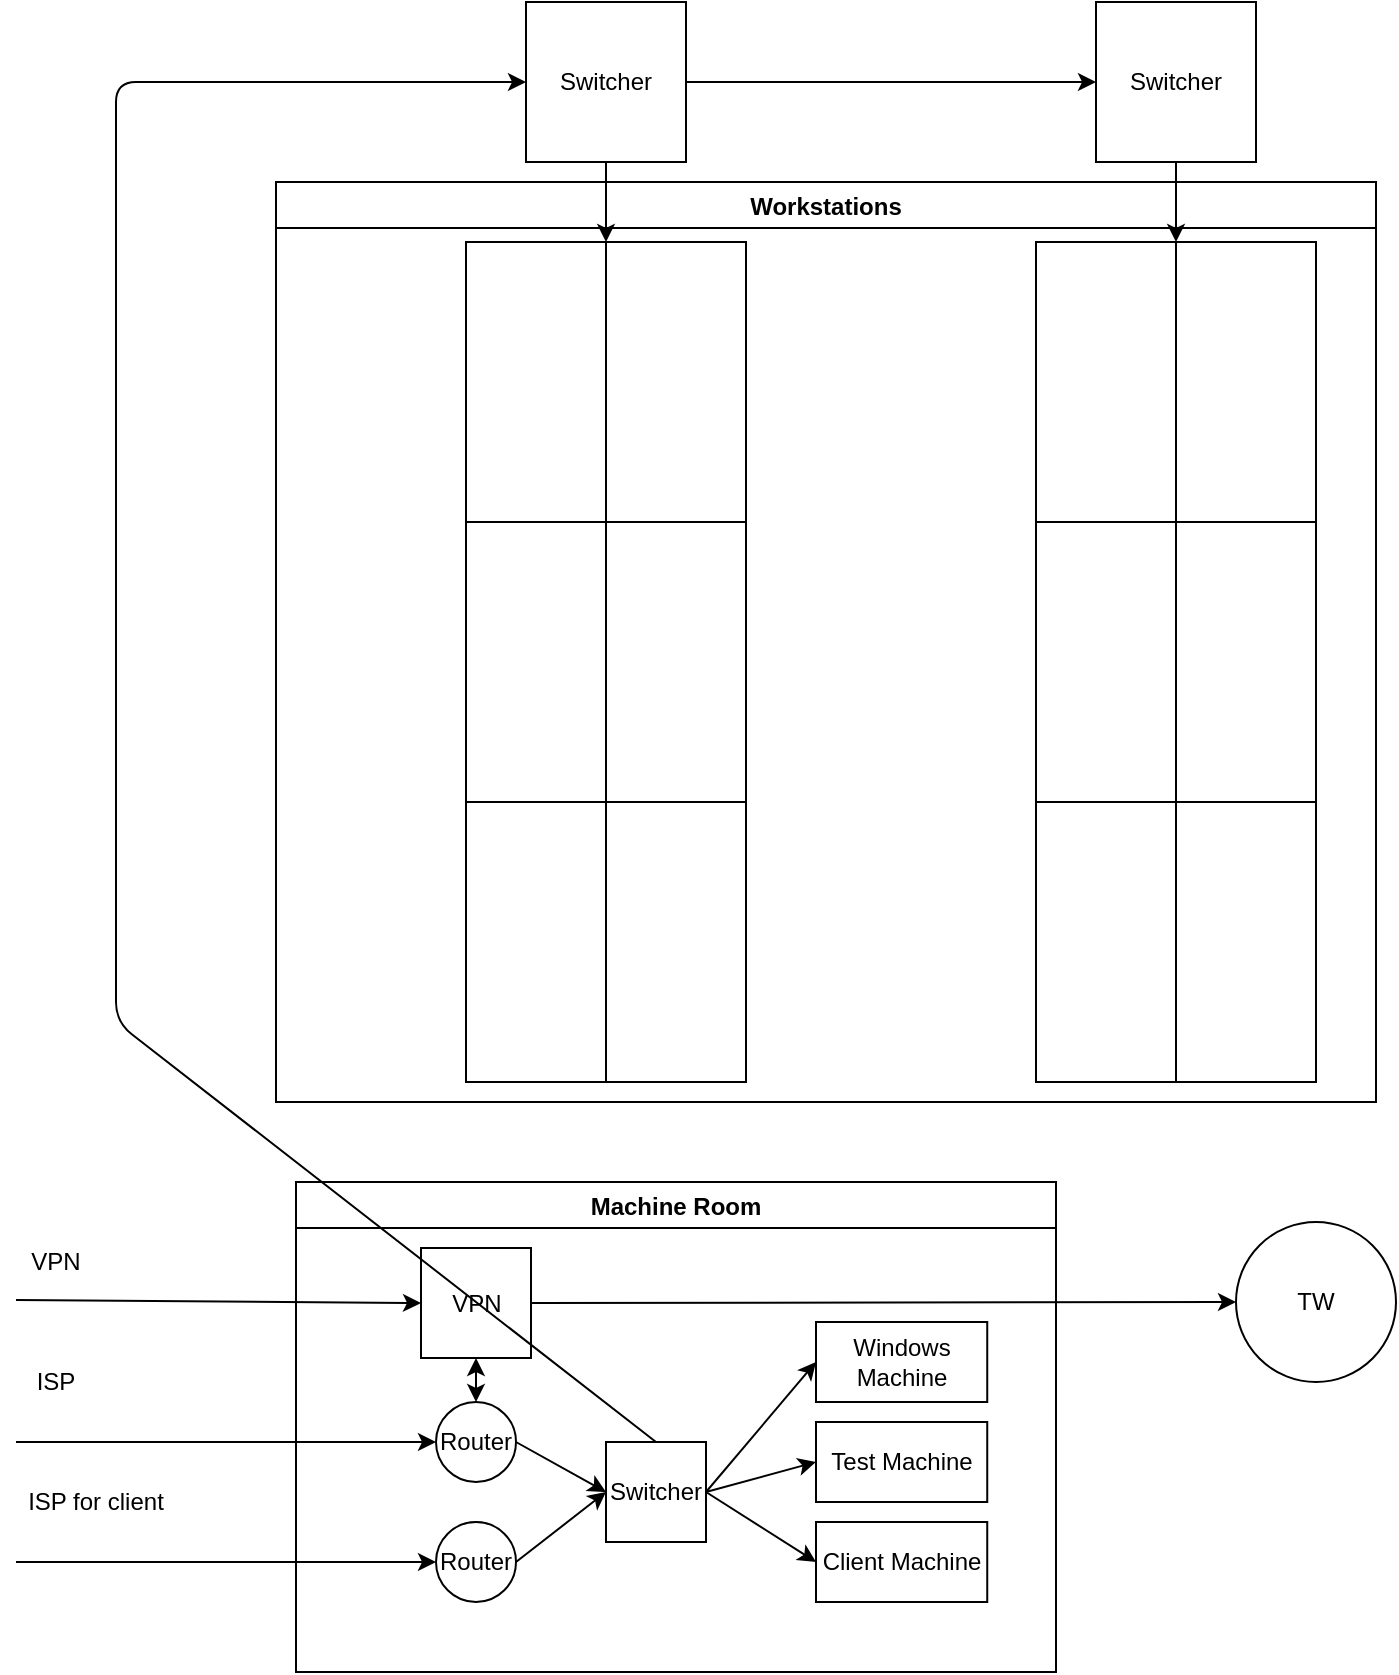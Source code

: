 <mxfile version="15.5.4" type="github">
  <diagram id="TJQ-aWq89Qt14-ivVz_O" name="Page-1">
    <mxGraphModel dx="1550" dy="1932" grid="1" gridSize="10" guides="1" tooltips="1" connect="1" arrows="1" fold="1" page="1" pageScale="1" pageWidth="850" pageHeight="1100" math="0" shadow="0">
      <root>
        <mxCell id="0" />
        <mxCell id="1" parent="0" />
        <mxCell id="46cTz2ecHtl4ewSGdEip-2" value="Machine Room" style="swimlane;fillColor=#FFFFFF;" parent="1" vertex="1">
          <mxGeometry x="270" y="490" width="380" height="245" as="geometry" />
        </mxCell>
        <mxCell id="46cTz2ecHtl4ewSGdEip-11" value="Router" style="ellipse;whiteSpace=wrap;html=1;aspect=fixed;fillColor=#FFFFFF;" parent="46cTz2ecHtl4ewSGdEip-2" vertex="1">
          <mxGeometry x="70" y="170" width="40" height="40" as="geometry" />
        </mxCell>
        <mxCell id="46cTz2ecHtl4ewSGdEip-10" value="Router" style="ellipse;whiteSpace=wrap;html=1;aspect=fixed;fillColor=#FFFFFF;" parent="46cTz2ecHtl4ewSGdEip-2" vertex="1">
          <mxGeometry x="70" y="110" width="40" height="40" as="geometry" />
        </mxCell>
        <mxCell id="46cTz2ecHtl4ewSGdEip-14" value="Client Machine" style="rounded=0;whiteSpace=wrap;html=1;fillColor=#FFFFFF;" parent="46cTz2ecHtl4ewSGdEip-2" vertex="1">
          <mxGeometry x="260" y="170" width="85.62" height="40" as="geometry" />
        </mxCell>
        <mxCell id="46cTz2ecHtl4ewSGdEip-18" value="Windows Machine" style="rounded=0;whiteSpace=wrap;html=1;fillColor=#FFFFFF;" parent="46cTz2ecHtl4ewSGdEip-2" vertex="1">
          <mxGeometry x="260" y="70" width="85.62" height="40" as="geometry" />
        </mxCell>
        <mxCell id="46cTz2ecHtl4ewSGdEip-20" value="Test Machine" style="rounded=0;whiteSpace=wrap;html=1;fillColor=#FFFFFF;" parent="46cTz2ecHtl4ewSGdEip-2" vertex="1">
          <mxGeometry x="260" y="120" width="85.62" height="40" as="geometry" />
        </mxCell>
        <mxCell id="46cTz2ecHtl4ewSGdEip-37" value="VPN" style="whiteSpace=wrap;html=1;aspect=fixed;fillColor=#FFFFFF;" parent="46cTz2ecHtl4ewSGdEip-2" vertex="1">
          <mxGeometry x="62.5" y="33" width="55" height="55" as="geometry" />
        </mxCell>
        <mxCell id="n-yScjCMFiC2pbTu2sma-21" value="" style="endArrow=classic;startArrow=classic;html=1;rounded=0;exitX=0.5;exitY=0;exitDx=0;exitDy=0;entryX=0.5;entryY=1;entryDx=0;entryDy=0;" edge="1" parent="46cTz2ecHtl4ewSGdEip-2" source="46cTz2ecHtl4ewSGdEip-10" target="46cTz2ecHtl4ewSGdEip-37">
          <mxGeometry width="50" height="50" relative="1" as="geometry">
            <mxPoint x="130" y="-110" as="sourcePoint" />
            <mxPoint x="180" y="-160" as="targetPoint" />
          </mxGeometry>
        </mxCell>
        <mxCell id="n-yScjCMFiC2pbTu2sma-23" value="Switcher" style="whiteSpace=wrap;html=1;aspect=fixed;fillColor=#FFFFFF;" vertex="1" parent="46cTz2ecHtl4ewSGdEip-2">
          <mxGeometry x="155" y="130" width="50" height="50" as="geometry" />
        </mxCell>
        <mxCell id="n-yScjCMFiC2pbTu2sma-24" value="" style="endArrow=classic;html=1;rounded=0;exitX=1;exitY=0.5;exitDx=0;exitDy=0;entryX=0;entryY=0.5;entryDx=0;entryDy=0;" edge="1" parent="46cTz2ecHtl4ewSGdEip-2" source="46cTz2ecHtl4ewSGdEip-10" target="n-yScjCMFiC2pbTu2sma-23">
          <mxGeometry width="50" height="50" relative="1" as="geometry">
            <mxPoint x="130" y="-130" as="sourcePoint" />
            <mxPoint x="180" y="-180" as="targetPoint" />
          </mxGeometry>
        </mxCell>
        <mxCell id="n-yScjCMFiC2pbTu2sma-25" value="" style="endArrow=classic;html=1;rounded=0;exitX=1;exitY=0.5;exitDx=0;exitDy=0;entryX=0;entryY=0.5;entryDx=0;entryDy=0;" edge="1" parent="46cTz2ecHtl4ewSGdEip-2" source="46cTz2ecHtl4ewSGdEip-11" target="n-yScjCMFiC2pbTu2sma-23">
          <mxGeometry width="50" height="50" relative="1" as="geometry">
            <mxPoint x="130" y="-130" as="sourcePoint" />
            <mxPoint x="180" y="-180" as="targetPoint" />
          </mxGeometry>
        </mxCell>
        <mxCell id="n-yScjCMFiC2pbTu2sma-26" value="" style="endArrow=classic;html=1;rounded=0;exitX=1;exitY=0.5;exitDx=0;exitDy=0;entryX=0;entryY=0.5;entryDx=0;entryDy=0;" edge="1" parent="46cTz2ecHtl4ewSGdEip-2" source="n-yScjCMFiC2pbTu2sma-23" target="46cTz2ecHtl4ewSGdEip-18">
          <mxGeometry width="50" height="50" relative="1" as="geometry">
            <mxPoint x="130" y="-130" as="sourcePoint" />
            <mxPoint x="180" y="-180" as="targetPoint" />
          </mxGeometry>
        </mxCell>
        <mxCell id="n-yScjCMFiC2pbTu2sma-27" value="" style="endArrow=classic;html=1;rounded=0;exitX=1;exitY=0.5;exitDx=0;exitDy=0;entryX=0;entryY=0.5;entryDx=0;entryDy=0;" edge="1" parent="46cTz2ecHtl4ewSGdEip-2" source="n-yScjCMFiC2pbTu2sma-23" target="46cTz2ecHtl4ewSGdEip-20">
          <mxGeometry width="50" height="50" relative="1" as="geometry">
            <mxPoint x="130" y="-130" as="sourcePoint" />
            <mxPoint x="180" y="-180" as="targetPoint" />
          </mxGeometry>
        </mxCell>
        <mxCell id="n-yScjCMFiC2pbTu2sma-28" value="" style="endArrow=classic;html=1;rounded=0;exitX=1;exitY=0.5;exitDx=0;exitDy=0;entryX=0;entryY=0.5;entryDx=0;entryDy=0;" edge="1" parent="46cTz2ecHtl4ewSGdEip-2" source="n-yScjCMFiC2pbTu2sma-23" target="46cTz2ecHtl4ewSGdEip-14">
          <mxGeometry width="50" height="50" relative="1" as="geometry">
            <mxPoint x="130" y="-130" as="sourcePoint" />
            <mxPoint x="180" y="-180" as="targetPoint" />
          </mxGeometry>
        </mxCell>
        <mxCell id="46cTz2ecHtl4ewSGdEip-3" value="" style="endArrow=classic;html=1;entryX=0;entryY=0.5;entryDx=0;entryDy=0;" parent="1" target="46cTz2ecHtl4ewSGdEip-10" edge="1">
          <mxGeometry width="50" height="50" relative="1" as="geometry">
            <mxPoint x="130" y="620" as="sourcePoint" />
            <mxPoint x="340" y="610" as="targetPoint" />
          </mxGeometry>
        </mxCell>
        <mxCell id="46cTz2ecHtl4ewSGdEip-4" value="" style="endArrow=classic;html=1;entryX=0;entryY=0.5;entryDx=0;entryDy=0;" parent="1" edge="1" target="46cTz2ecHtl4ewSGdEip-11">
          <mxGeometry width="50" height="50" relative="1" as="geometry">
            <mxPoint x="130" y="680" as="sourcePoint" />
            <mxPoint x="340" y="670" as="targetPoint" />
          </mxGeometry>
        </mxCell>
        <mxCell id="46cTz2ecHtl4ewSGdEip-5" value="ISP" style="text;html=1;strokeColor=none;fillColor=none;align=center;verticalAlign=middle;whiteSpace=wrap;rounded=0;" parent="1" vertex="1">
          <mxGeometry x="130" y="580" width="40" height="20" as="geometry" />
        </mxCell>
        <mxCell id="46cTz2ecHtl4ewSGdEip-6" value="ISP for client" style="text;html=1;strokeColor=none;fillColor=none;align=center;verticalAlign=middle;whiteSpace=wrap;rounded=0;" parent="1" vertex="1">
          <mxGeometry x="130" y="640" width="80" height="20" as="geometry" />
        </mxCell>
        <mxCell id="46cTz2ecHtl4ewSGdEip-7" value="" style="endArrow=classic;html=1;entryX=0;entryY=0.5;entryDx=0;entryDy=0;" parent="1" target="46cTz2ecHtl4ewSGdEip-37" edge="1">
          <mxGeometry width="50" height="50" relative="1" as="geometry">
            <mxPoint x="130" y="549" as="sourcePoint" />
            <mxPoint x="340" y="549" as="targetPoint" />
          </mxGeometry>
        </mxCell>
        <mxCell id="46cTz2ecHtl4ewSGdEip-8" value="VPN" style="text;html=1;strokeColor=none;fillColor=none;align=center;verticalAlign=middle;whiteSpace=wrap;rounded=0;" parent="1" vertex="1">
          <mxGeometry x="130" y="520" width="40" height="20" as="geometry" />
        </mxCell>
        <mxCell id="46cTz2ecHtl4ewSGdEip-21" value="Switcher" style="whiteSpace=wrap;html=1;aspect=fixed;fillColor=#FFFFFF;" parent="1" vertex="1">
          <mxGeometry x="385" y="-100" width="80" height="80" as="geometry" />
        </mxCell>
        <mxCell id="46cTz2ecHtl4ewSGdEip-22" value="" style="endArrow=classic;html=1;exitX=0.5;exitY=0;exitDx=0;exitDy=0;entryX=0;entryY=0.5;entryDx=0;entryDy=0;" parent="1" source="n-yScjCMFiC2pbTu2sma-23" target="46cTz2ecHtl4ewSGdEip-21" edge="1">
          <mxGeometry width="50" height="50" relative="1" as="geometry">
            <mxPoint x="400" y="440" as="sourcePoint" />
            <mxPoint x="450" y="390" as="targetPoint" />
            <Array as="points">
              <mxPoint x="180" y="410" />
              <mxPoint x="180" y="-60" />
            </Array>
          </mxGeometry>
        </mxCell>
        <mxCell id="46cTz2ecHtl4ewSGdEip-24" value="" style="rounded=0;whiteSpace=wrap;html=1;fillColor=#FFFFFF;" parent="1" vertex="1">
          <mxGeometry x="640" y="20" width="70" height="140" as="geometry" />
        </mxCell>
        <mxCell id="46cTz2ecHtl4ewSGdEip-25" value="" style="rounded=0;whiteSpace=wrap;html=1;fillColor=#FFFFFF;" parent="1" vertex="1">
          <mxGeometry x="710" y="20" width="70" height="140" as="geometry" />
        </mxCell>
        <mxCell id="46cTz2ecHtl4ewSGdEip-26" value="" style="rounded=0;whiteSpace=wrap;html=1;fillColor=#FFFFFF;" parent="1" vertex="1">
          <mxGeometry x="640" y="160" width="70" height="140" as="geometry" />
        </mxCell>
        <mxCell id="46cTz2ecHtl4ewSGdEip-27" value="" style="rounded=0;whiteSpace=wrap;html=1;fillColor=#FFFFFF;" parent="1" vertex="1">
          <mxGeometry x="710" y="160" width="70" height="140" as="geometry" />
        </mxCell>
        <mxCell id="46cTz2ecHtl4ewSGdEip-28" value="" style="rounded=0;whiteSpace=wrap;html=1;fillColor=#FFFFFF;" parent="1" vertex="1">
          <mxGeometry x="640" y="300" width="70" height="140" as="geometry" />
        </mxCell>
        <mxCell id="46cTz2ecHtl4ewSGdEip-29" value="" style="rounded=0;whiteSpace=wrap;html=1;fillColor=#FFFFFF;" parent="1" vertex="1">
          <mxGeometry x="710" y="300" width="70" height="140" as="geometry" />
        </mxCell>
        <mxCell id="n-yScjCMFiC2pbTu2sma-10" value="" style="edgeStyle=orthogonalEdgeStyle;rounded=0;orthogonalLoop=1;jettySize=auto;html=1;" edge="1" parent="1" source="46cTz2ecHtl4ewSGdEip-33">
          <mxGeometry relative="1" as="geometry">
            <mxPoint x="340" y="205" as="targetPoint" />
          </mxGeometry>
        </mxCell>
        <mxCell id="46cTz2ecHtl4ewSGdEip-40" value="Workstations" style="swimlane;fillColor=#FFFFFF;startSize=23;" parent="1" vertex="1">
          <mxGeometry x="260" y="-10" width="550" height="460" as="geometry" />
        </mxCell>
        <mxCell id="n-yScjCMFiC2pbTu2sma-13" value="" style="rounded=0;whiteSpace=wrap;html=1;fillColor=#FFFFFF;" vertex="1" parent="46cTz2ecHtl4ewSGdEip-40">
          <mxGeometry x="95" y="30" width="70" height="140" as="geometry" />
        </mxCell>
        <mxCell id="n-yScjCMFiC2pbTu2sma-14" value="" style="rounded=0;whiteSpace=wrap;html=1;fillColor=#FFFFFF;" vertex="1" parent="46cTz2ecHtl4ewSGdEip-40">
          <mxGeometry x="165" y="30" width="70" height="140" as="geometry" />
        </mxCell>
        <mxCell id="n-yScjCMFiC2pbTu2sma-15" value="" style="rounded=0;whiteSpace=wrap;html=1;fillColor=#FFFFFF;" vertex="1" parent="46cTz2ecHtl4ewSGdEip-40">
          <mxGeometry x="95" y="170" width="70" height="140" as="geometry" />
        </mxCell>
        <mxCell id="n-yScjCMFiC2pbTu2sma-16" value="" style="rounded=0;whiteSpace=wrap;html=1;fillColor=#FFFFFF;" vertex="1" parent="46cTz2ecHtl4ewSGdEip-40">
          <mxGeometry x="165" y="170" width="70" height="140" as="geometry" />
        </mxCell>
        <mxCell id="n-yScjCMFiC2pbTu2sma-17" value="" style="rounded=0;whiteSpace=wrap;html=1;fillColor=#FFFFFF;" vertex="1" parent="46cTz2ecHtl4ewSGdEip-40">
          <mxGeometry x="95" y="310" width="70" height="140" as="geometry" />
        </mxCell>
        <mxCell id="n-yScjCMFiC2pbTu2sma-18" value="" style="rounded=0;whiteSpace=wrap;html=1;fillColor=#FFFFFF;" vertex="1" parent="46cTz2ecHtl4ewSGdEip-40">
          <mxGeometry x="165" y="310" width="70" height="140" as="geometry" />
        </mxCell>
        <mxCell id="46cTz2ecHtl4ewSGdEip-41" value="TW" style="ellipse;whiteSpace=wrap;html=1;aspect=fixed;fillColor=#FFFFFF;" parent="1" vertex="1">
          <mxGeometry x="740" y="510" width="80" height="80" as="geometry" />
        </mxCell>
        <mxCell id="46cTz2ecHtl4ewSGdEip-42" value="" style="endArrow=classic;html=1;exitX=1;exitY=0.5;exitDx=0;exitDy=0;entryX=0;entryY=0.5;entryDx=0;entryDy=0;" parent="1" source="46cTz2ecHtl4ewSGdEip-37" target="46cTz2ecHtl4ewSGdEip-41" edge="1">
          <mxGeometry width="50" height="50" relative="1" as="geometry">
            <mxPoint x="400" y="380" as="sourcePoint" />
            <mxPoint x="450" y="330" as="targetPoint" />
          </mxGeometry>
        </mxCell>
        <mxCell id="46cTz2ecHtl4ewSGdEip-43" value="" style="endArrow=classic;html=1;exitX=0.5;exitY=1;exitDx=0;exitDy=0;entryX=0;entryY=0;entryDx=0;entryDy=0;" parent="1" source="46cTz2ecHtl4ewSGdEip-21" edge="1" target="n-yScjCMFiC2pbTu2sma-14">
          <mxGeometry width="50" height="50" relative="1" as="geometry">
            <mxPoint x="400" y="380" as="sourcePoint" />
            <mxPoint x="260" y="50" as="targetPoint" />
          </mxGeometry>
        </mxCell>
        <mxCell id="n-yScjCMFiC2pbTu2sma-19" value="Switcher" style="whiteSpace=wrap;html=1;aspect=fixed;fillColor=#FFFFFF;" vertex="1" parent="1">
          <mxGeometry x="670" y="-100" width="80" height="80" as="geometry" />
        </mxCell>
        <mxCell id="n-yScjCMFiC2pbTu2sma-20" value="" style="endArrow=classic;html=1;rounded=0;exitX=0.5;exitY=1;exitDx=0;exitDy=0;entryX=1;entryY=0;entryDx=0;entryDy=0;" edge="1" parent="1" source="n-yScjCMFiC2pbTu2sma-19" target="46cTz2ecHtl4ewSGdEip-24">
          <mxGeometry width="50" height="50" relative="1" as="geometry">
            <mxPoint x="400" y="220" as="sourcePoint" />
            <mxPoint x="450" y="170" as="targetPoint" />
          </mxGeometry>
        </mxCell>
        <mxCell id="n-yScjCMFiC2pbTu2sma-29" value="" style="endArrow=classic;html=1;rounded=0;exitX=1;exitY=0.5;exitDx=0;exitDy=0;entryX=0;entryY=0.5;entryDx=0;entryDy=0;" edge="1" parent="1" source="46cTz2ecHtl4ewSGdEip-21" target="n-yScjCMFiC2pbTu2sma-19">
          <mxGeometry width="50" height="50" relative="1" as="geometry">
            <mxPoint x="400" y="150" as="sourcePoint" />
            <mxPoint x="450" y="100" as="targetPoint" />
          </mxGeometry>
        </mxCell>
      </root>
    </mxGraphModel>
  </diagram>
</mxfile>
